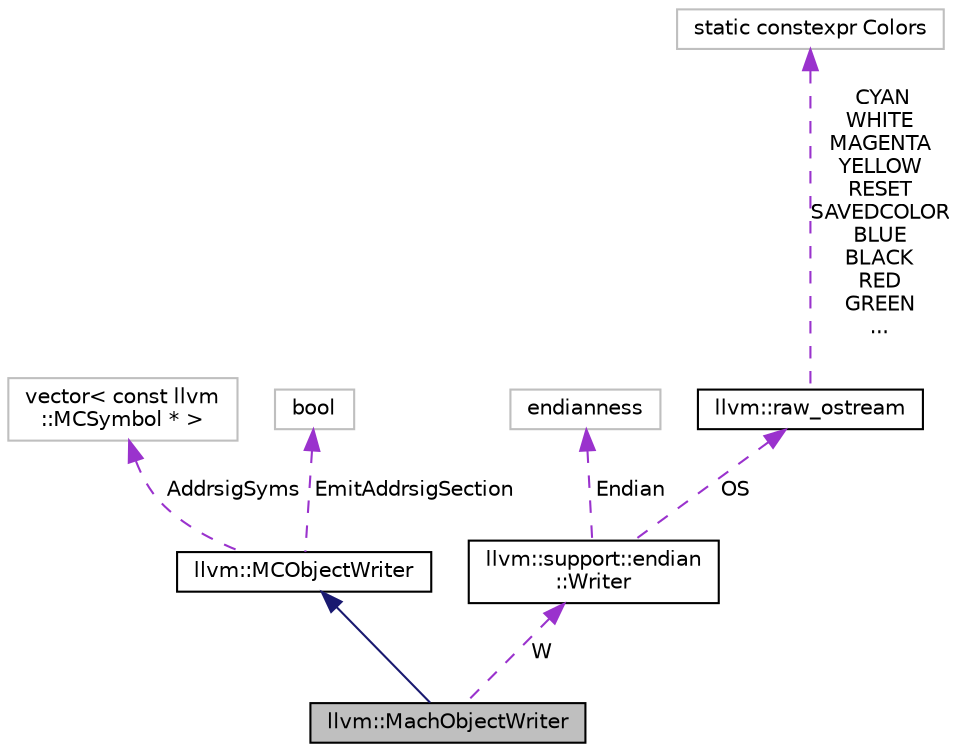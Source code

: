 digraph "llvm::MachObjectWriter"
{
 // LATEX_PDF_SIZE
  bgcolor="transparent";
  edge [fontname="Helvetica",fontsize="10",labelfontname="Helvetica",labelfontsize="10"];
  node [fontname="Helvetica",fontsize="10",shape=record];
  Node1 [label="llvm::MachObjectWriter",height=0.2,width=0.4,color="black", fillcolor="grey75", style="filled", fontcolor="black",tooltip=" "];
  Node2 -> Node1 [dir="back",color="midnightblue",fontsize="10",style="solid",fontname="Helvetica"];
  Node2 [label="llvm::MCObjectWriter",height=0.2,width=0.4,color="black",URL="$classllvm_1_1MCObjectWriter.html",tooltip="Defines the object file and target independent interfaces used by the assembler backend to write nati..."];
  Node3 -> Node2 [dir="back",color="darkorchid3",fontsize="10",style="dashed",label=" AddrsigSyms" ,fontname="Helvetica"];
  Node3 [label="vector\< const llvm\l::MCSymbol * \>",height=0.2,width=0.4,color="grey75",tooltip=" "];
  Node4 -> Node2 [dir="back",color="darkorchid3",fontsize="10",style="dashed",label=" EmitAddrsigSection" ,fontname="Helvetica"];
  Node4 [label="bool",height=0.2,width=0.4,color="grey75",tooltip=" "];
  Node5 -> Node1 [dir="back",color="darkorchid3",fontsize="10",style="dashed",label=" W" ,fontname="Helvetica"];
  Node5 [label="llvm::support::endian\l::Writer",height=0.2,width=0.4,color="black",URL="$structllvm_1_1support_1_1endian_1_1Writer.html",tooltip="Adapter to write values to a stream in a particular byte order."];
  Node6 -> Node5 [dir="back",color="darkorchid3",fontsize="10",style="dashed",label=" Endian" ,fontname="Helvetica"];
  Node6 [label="endianness",height=0.2,width=0.4,color="grey75",tooltip=" "];
  Node7 -> Node5 [dir="back",color="darkorchid3",fontsize="10",style="dashed",label=" OS" ,fontname="Helvetica"];
  Node7 [label="llvm::raw_ostream",height=0.2,width=0.4,color="black",URL="$classllvm_1_1raw__ostream.html",tooltip="This class implements an extremely fast bulk output stream that can only output to a stream."];
  Node8 -> Node7 [dir="back",color="darkorchid3",fontsize="10",style="dashed",label=" CYAN\nWHITE\nMAGENTA\nYELLOW\nRESET\nSAVEDCOLOR\nBLUE\nBLACK\nRED\nGREEN\n..." ,fontname="Helvetica"];
  Node8 [label="static constexpr Colors",height=0.2,width=0.4,color="grey75",tooltip=" "];
}
